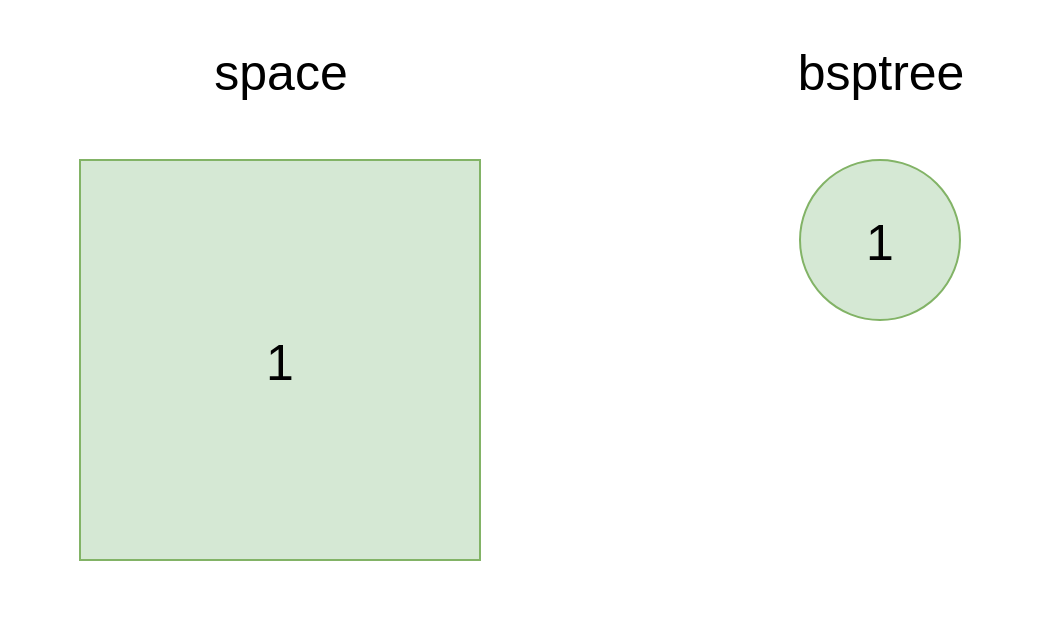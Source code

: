 <mxfile version="24.5.2" type="github">
  <diagram name="第 1 页" id="hKDnAIiuaapkyZtND0ia">
    <mxGraphModel dx="1213" dy="746" grid="1" gridSize="10" guides="1" tooltips="1" connect="1" arrows="1" fold="1" page="1" pageScale="1" pageWidth="827" pageHeight="1169" math="0" shadow="0">
      <root>
        <mxCell id="0" />
        <mxCell id="1" parent="0" />
        <mxCell id="pzywcKgwU1EX6bdkBGYk-1" value="1" style="rounded=0;whiteSpace=wrap;html=1;fillColor=#d5e8d4;strokeColor=#82b366;fontSize=25;" vertex="1" parent="1">
          <mxGeometry x="120" y="280" width="200" height="200" as="geometry" />
        </mxCell>
        <mxCell id="pzywcKgwU1EX6bdkBGYk-2" value="1" style="ellipse;whiteSpace=wrap;html=1;aspect=fixed;fontSize=25;fillColor=#d5e8d4;strokeColor=#82b366;" vertex="1" parent="1">
          <mxGeometry x="480" y="280" width="80" height="80" as="geometry" />
        </mxCell>
        <mxCell id="pzywcKgwU1EX6bdkBGYk-3" value="space" style="text;html=1;align=center;verticalAlign=middle;resizable=0;points=[];autosize=1;strokeColor=none;fillColor=none;fontSize=25;" vertex="1" parent="1">
          <mxGeometry x="175" y="215" width="90" height="40" as="geometry" />
        </mxCell>
        <mxCell id="pzywcKgwU1EX6bdkBGYk-4" value="bsptree" style="text;html=1;align=center;verticalAlign=middle;resizable=0;points=[];autosize=1;strokeColor=none;fillColor=none;fontSize=25;" vertex="1" parent="1">
          <mxGeometry x="465" y="215" width="110" height="40" as="geometry" />
        </mxCell>
        <mxCell id="pzywcKgwU1EX6bdkBGYk-5" value="" style="rounded=0;whiteSpace=wrap;html=1;fillColor=none;strokeColor=none;" vertex="1" parent="1">
          <mxGeometry x="80" y="200" width="520" height="320" as="geometry" />
        </mxCell>
      </root>
    </mxGraphModel>
  </diagram>
</mxfile>

